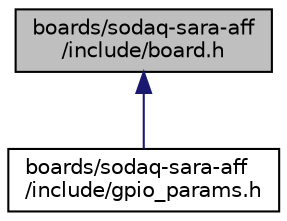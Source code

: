 digraph "boards/sodaq-sara-aff/include/board.h"
{
 // LATEX_PDF_SIZE
  edge [fontname="Helvetica",fontsize="10",labelfontname="Helvetica",labelfontsize="10"];
  node [fontname="Helvetica",fontsize="10",shape=record];
  Node1 [label="boards/sodaq-sara-aff\l/include/board.h",height=0.2,width=0.4,color="black", fillcolor="grey75", style="filled", fontcolor="black",tooltip="Board specific definitions for the SODAQ SARA AFF boards."];
  Node1 -> Node2 [dir="back",color="midnightblue",fontsize="10",style="solid",fontname="Helvetica"];
  Node2 [label="boards/sodaq-sara-aff\l/include/gpio_params.h",height=0.2,width=0.4,color="black", fillcolor="white", style="filled",URL="$sodaq-sara-aff_2include_2gpio__params_8h.html",tooltip="Board specific configuration of direct mapped GPIOs."];
}
